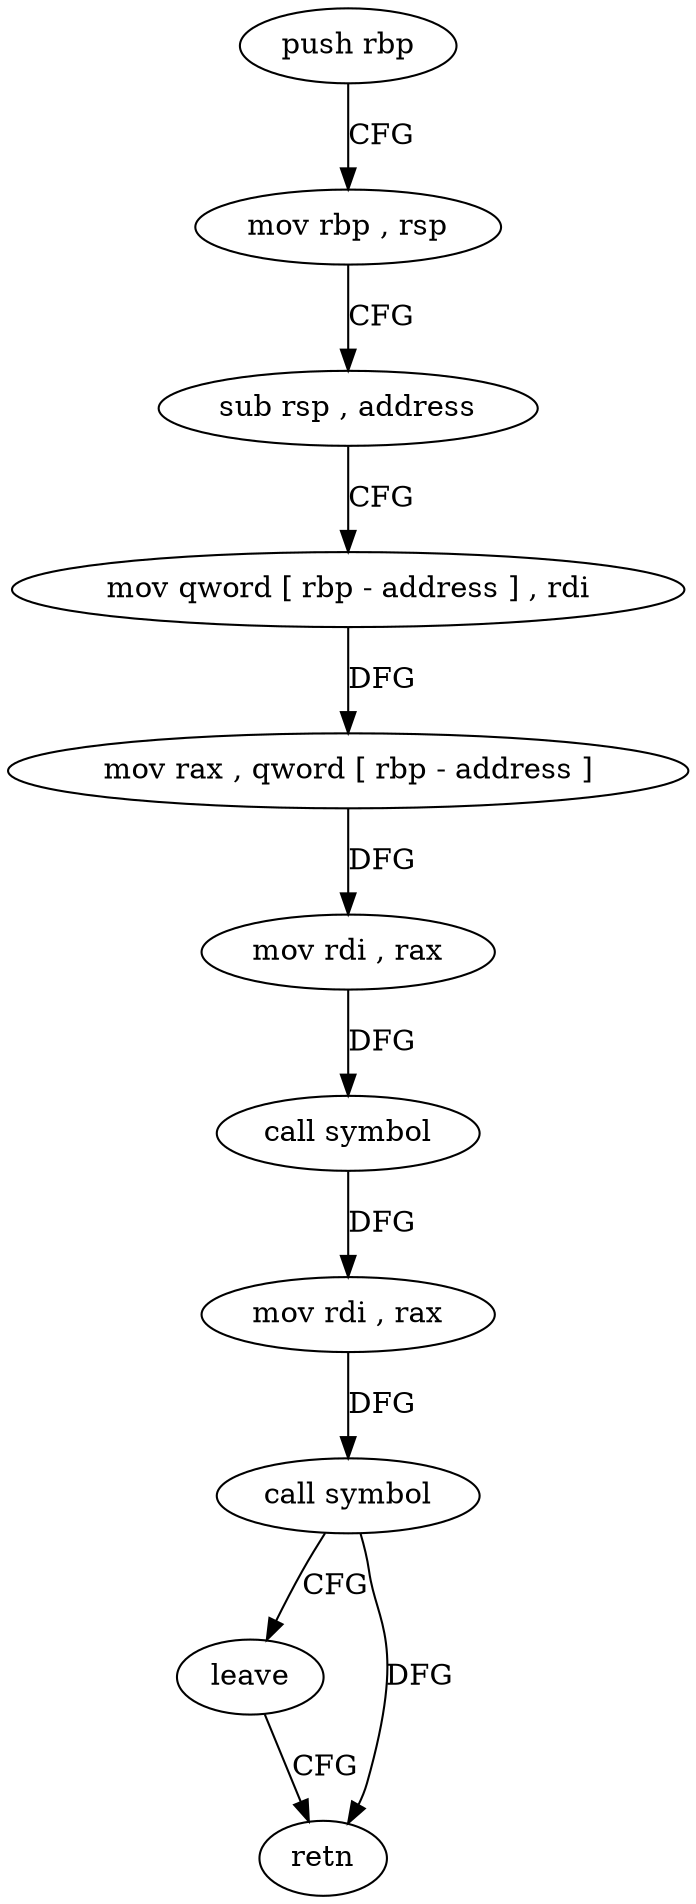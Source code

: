 digraph "func" {
"4461526" [label = "push rbp" ]
"4461527" [label = "mov rbp , rsp" ]
"4461530" [label = "sub rsp , address" ]
"4461534" [label = "mov qword [ rbp - address ] , rdi" ]
"4461538" [label = "mov rax , qword [ rbp - address ]" ]
"4461542" [label = "mov rdi , rax" ]
"4461545" [label = "call symbol" ]
"4461550" [label = "mov rdi , rax" ]
"4461553" [label = "call symbol" ]
"4461558" [label = "leave" ]
"4461559" [label = "retn" ]
"4461526" -> "4461527" [ label = "CFG" ]
"4461527" -> "4461530" [ label = "CFG" ]
"4461530" -> "4461534" [ label = "CFG" ]
"4461534" -> "4461538" [ label = "DFG" ]
"4461538" -> "4461542" [ label = "DFG" ]
"4461542" -> "4461545" [ label = "DFG" ]
"4461545" -> "4461550" [ label = "DFG" ]
"4461550" -> "4461553" [ label = "DFG" ]
"4461553" -> "4461558" [ label = "CFG" ]
"4461553" -> "4461559" [ label = "DFG" ]
"4461558" -> "4461559" [ label = "CFG" ]
}
